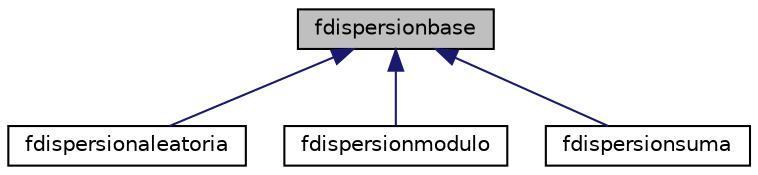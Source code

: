 digraph "fdispersionbase"
{
  edge [fontname="Helvetica",fontsize="10",labelfontname="Helvetica",labelfontsize="10"];
  node [fontname="Helvetica",fontsize="10",shape=record];
  Node0 [label="fdispersionbase",height=0.2,width=0.4,color="black", fillcolor="grey75", style="filled", fontcolor="black"];
  Node0 -> Node1 [dir="back",color="midnightblue",fontsize="10",style="solid",fontname="Helvetica"];
  Node1 [label="fdispersionaleatoria",height=0.2,width=0.4,color="black", fillcolor="white", style="filled",URL="$classfdispersionaleatoria.html"];
  Node0 -> Node2 [dir="back",color="midnightblue",fontsize="10",style="solid",fontname="Helvetica"];
  Node2 [label="fdispersionmodulo",height=0.2,width=0.4,color="black", fillcolor="white", style="filled",URL="$classfdispersionmodulo.html"];
  Node0 -> Node3 [dir="back",color="midnightblue",fontsize="10",style="solid",fontname="Helvetica"];
  Node3 [label="fdispersionsuma",height=0.2,width=0.4,color="black", fillcolor="white", style="filled",URL="$classfdispersionsuma.html"];
}
